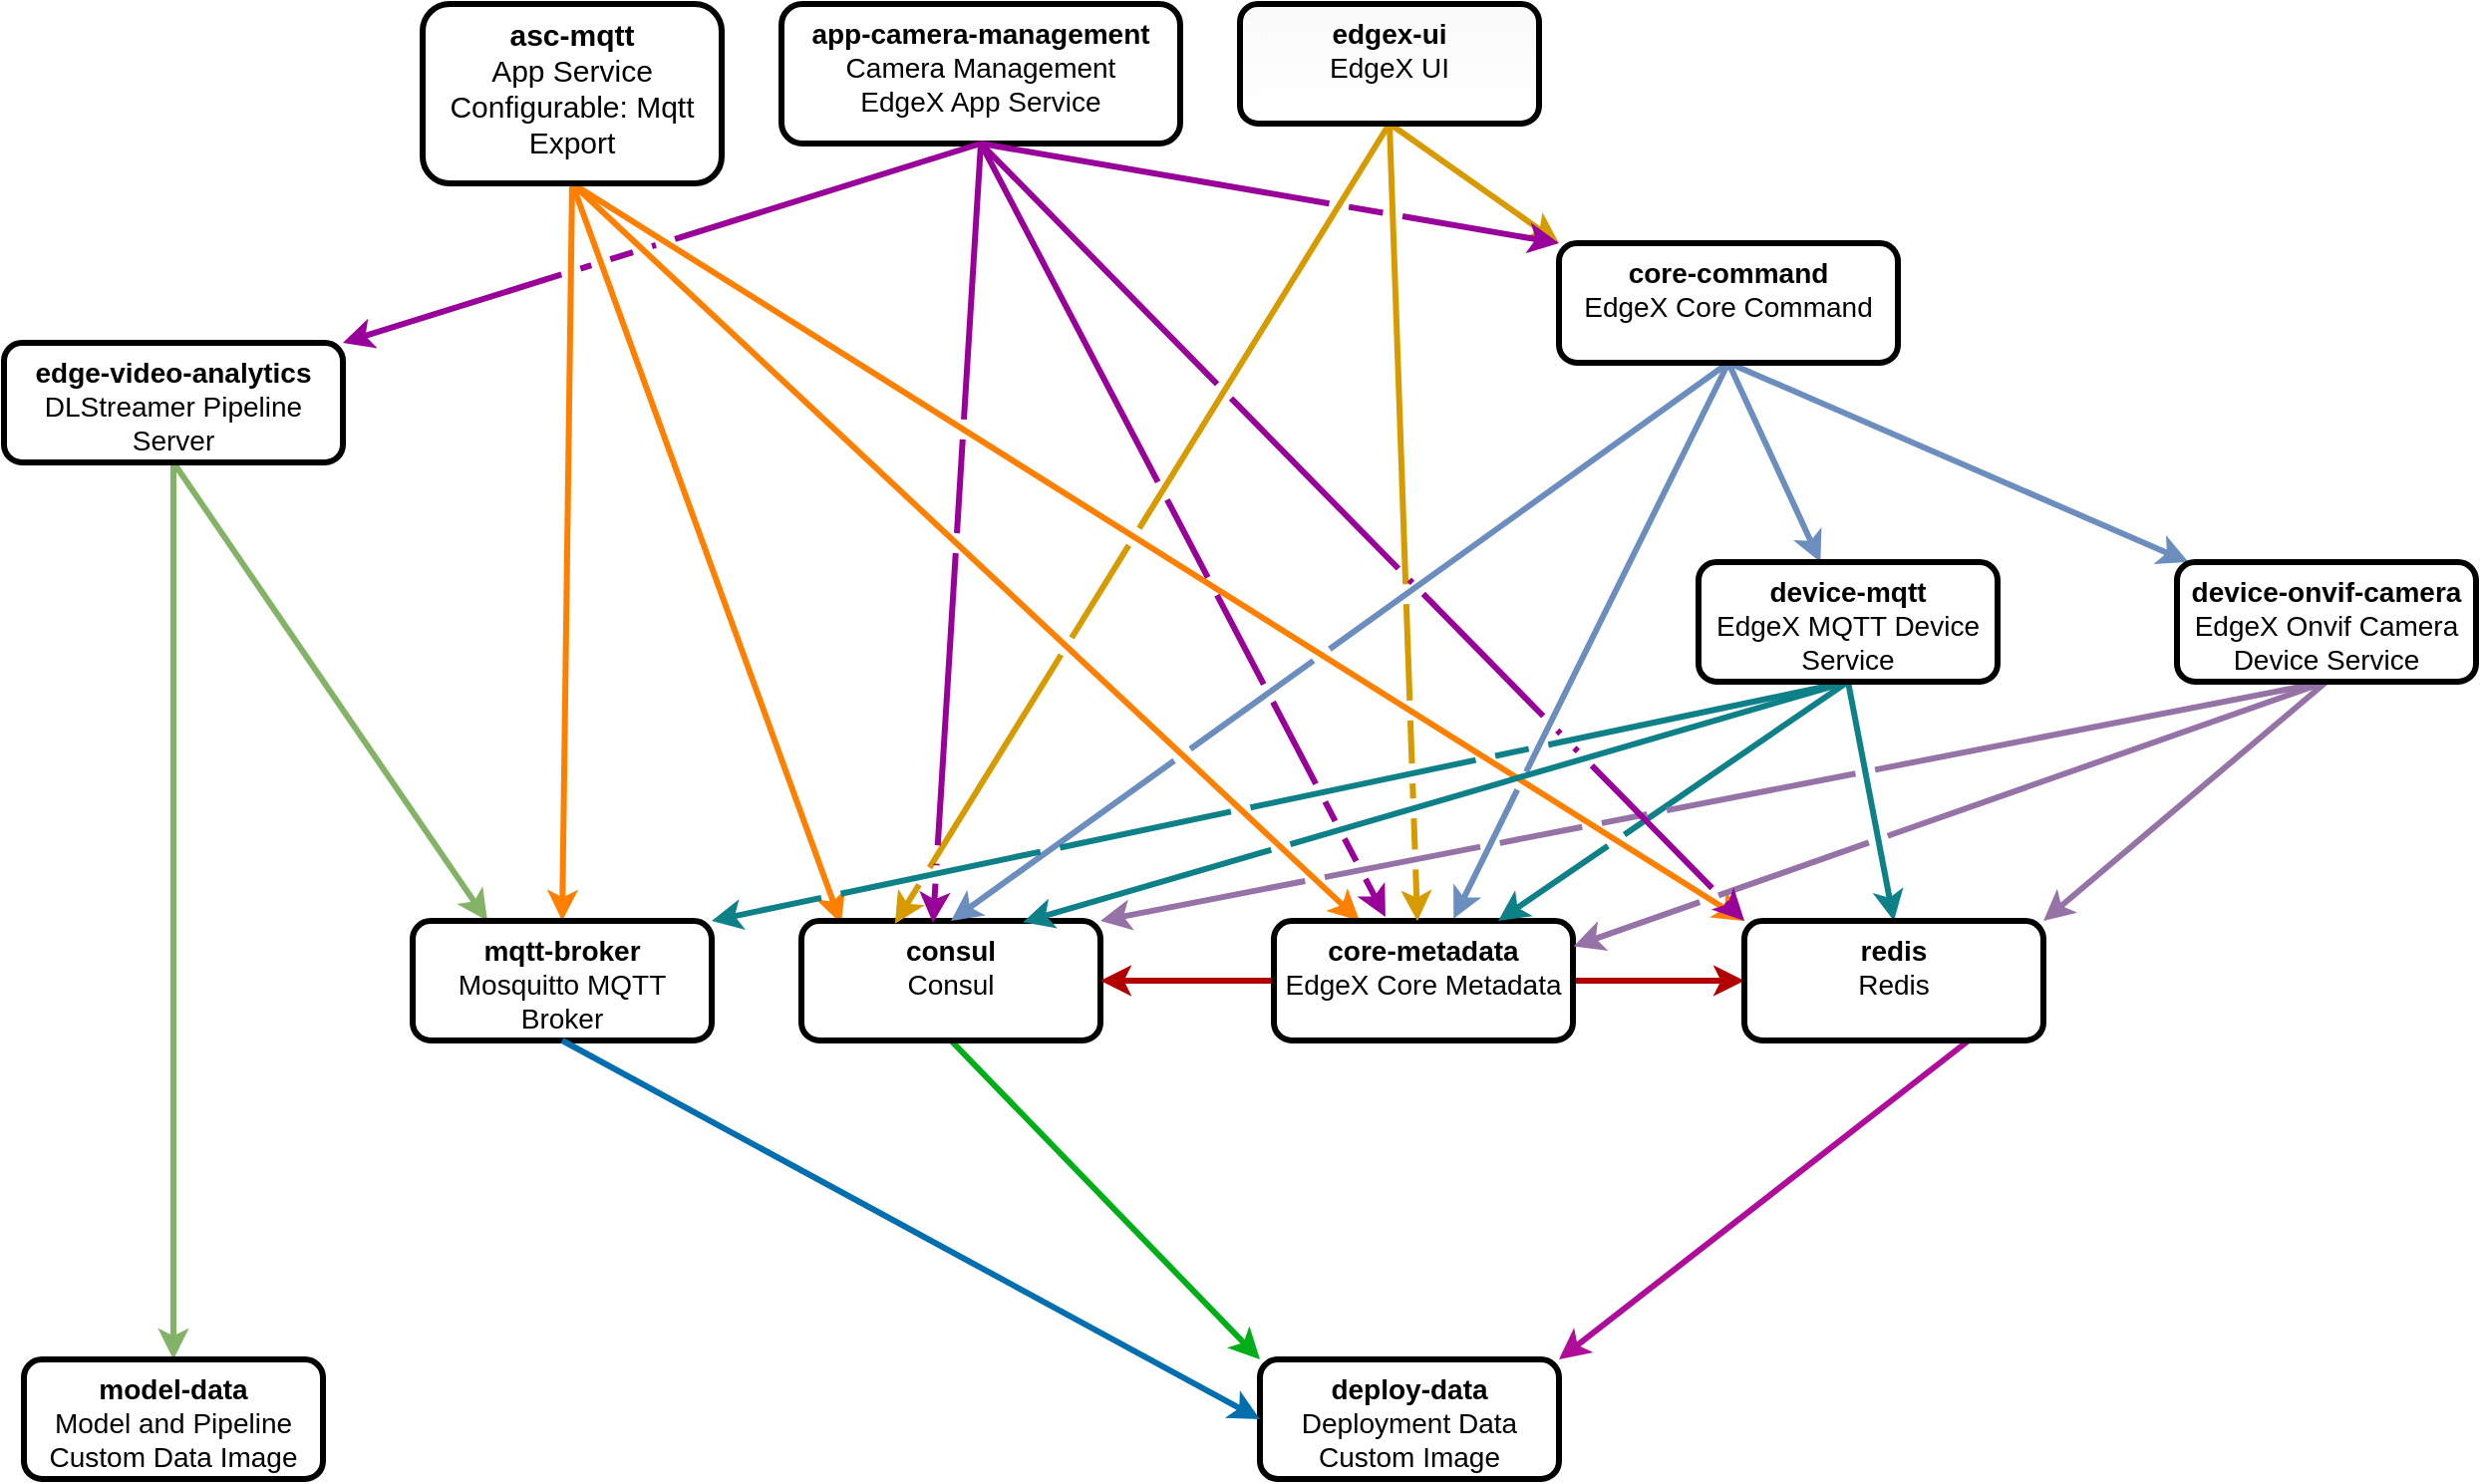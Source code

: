 <mxfile version="17.4.2" type="device"><diagram id="zXMRPiQN8fy4wP5nEs4_" name="Page-1"><mxGraphModel dx="1729" dy="1242" grid="1" gridSize="10" guides="1" tooltips="1" connect="1" arrows="1" fold="1" page="1" pageScale="1" pageWidth="850" pageHeight="1100" background="#FFFFFF" math="0" shadow="0"><root><mxCell id="0"/><mxCell id="1" parent="0"/><mxCell id="PRdjP3hBSlOqa_96X3yV-14" style="orthogonalLoop=1;jettySize=auto;html=1;exitX=0.5;exitY=1;exitDx=0;exitDy=0;entryX=0.133;entryY=0.022;entryDx=0;entryDy=0;fontSize=14;jumpStyle=gap;strokeWidth=3;fillColor=#fff2cc;strokeColor=#FF8000;entryPerimeter=0;" parent="1" source="PRdjP3hBSlOqa_96X3yV-1" target="PRdjP3hBSlOqa_96X3yV-5" edge="1"><mxGeometry relative="1" as="geometry"/></mxCell><mxCell id="PRdjP3hBSlOqa_96X3yV-15" style="orthogonalLoop=1;jettySize=auto;html=1;exitX=0.5;exitY=1;exitDx=0;exitDy=0;entryX=0;entryY=0;entryDx=0;entryDy=0;fontSize=14;jumpStyle=gap;strokeWidth=3;fillColor=#fff2cc;strokeColor=#FF8000;" parent="1" source="PRdjP3hBSlOqa_96X3yV-1" target="PRdjP3hBSlOqa_96X3yV-12" edge="1"><mxGeometry relative="1" as="geometry"/></mxCell><mxCell id="PRdjP3hBSlOqa_96X3yV-16" style="orthogonalLoop=1;jettySize=auto;html=1;exitX=0.5;exitY=1;exitDx=0;exitDy=0;fontSize=14;jumpStyle=gap;strokeWidth=3;fillColor=#fff2cc;strokeColor=#FF8000;" parent="1" source="PRdjP3hBSlOqa_96X3yV-1" target="PRdjP3hBSlOqa_96X3yV-7" edge="1"><mxGeometry relative="1" as="geometry"/></mxCell><mxCell id="PRdjP3hBSlOqa_96X3yV-17" style="orthogonalLoop=1;jettySize=auto;html=1;exitX=0.5;exitY=1;exitDx=0;exitDy=0;fontSize=14;jumpStyle=gap;strokeWidth=3;fillColor=#fff2cc;strokeColor=#FF8000;entryX=0.5;entryY=0;entryDx=0;entryDy=0;" parent="1" source="PRdjP3hBSlOqa_96X3yV-1" target="PRdjP3hBSlOqa_96X3yV-4" edge="1"><mxGeometry relative="1" as="geometry"/></mxCell><mxCell id="PRdjP3hBSlOqa_96X3yV-1" value="&lt;font style=&quot;font-size: 15px&quot;&gt;&lt;b&gt;asc-mqtt&lt;/b&gt;&lt;br&gt;App Service Configurable: Mqtt Export&lt;/font&gt;" style="whiteSpace=wrap;html=1;fontSize=14;verticalAlign=top;strokeWidth=3;rounded=1;" parent="1" vertex="1"><mxGeometry x="230" y="20" width="150" height="90" as="geometry"/></mxCell><mxCell id="PRdjP3hBSlOqa_96X3yV-32" style="jumpStyle=gap;orthogonalLoop=1;jettySize=auto;html=1;exitX=0.5;exitY=1;exitDx=0;exitDy=0;fontSize=14;fillColor=#d5e8d4;strokeColor=#82b366;strokeWidth=3;" parent="1" source="PRdjP3hBSlOqa_96X3yV-2" target="PRdjP3hBSlOqa_96X3yV-3" edge="1"><mxGeometry relative="1" as="geometry"/></mxCell><mxCell id="PRdjP3hBSlOqa_96X3yV-33" style="jumpStyle=gap;orthogonalLoop=1;jettySize=auto;html=1;exitX=0.5;exitY=1;exitDx=0;exitDy=0;fontSize=14;strokeWidth=3;fillColor=#d5e8d4;strokeColor=#82b366;entryX=0.25;entryY=0;entryDx=0;entryDy=0;" parent="1" source="PRdjP3hBSlOqa_96X3yV-2" target="PRdjP3hBSlOqa_96X3yV-4" edge="1"><mxGeometry relative="1" as="geometry"/></mxCell><mxCell id="PRdjP3hBSlOqa_96X3yV-2" value="&lt;span style=&quot;font-size: 14px&quot;&gt;&lt;b&gt;edge-video-analytics&lt;/b&gt;&lt;br&gt;DLStreamer Pipeline Server&lt;br&gt;&lt;/span&gt;" style="whiteSpace=wrap;html=1;fontSize=14;verticalAlign=top;strokeWidth=3;rounded=1;" parent="1" vertex="1"><mxGeometry x="20" y="190" width="170" height="60" as="geometry"/></mxCell><mxCell id="PRdjP3hBSlOqa_96X3yV-3" value="&lt;span style=&quot;font-size: 14px&quot;&gt;&lt;b&gt;model-data&lt;/b&gt;&lt;br&gt;Model and Pipeline Custom Data Image&lt;br&gt;&lt;/span&gt;" style="whiteSpace=wrap;html=1;fontSize=14;verticalAlign=top;strokeWidth=3;rounded=1;" parent="1" vertex="1"><mxGeometry x="30" y="700" width="150" height="60" as="geometry"/></mxCell><mxCell id="PRdjP3hBSlOqa_96X3yV-4" value="mqtt-broker&lt;br style=&quot;font-size: 14px;&quot;&gt;&lt;span style=&quot;font-weight: normal; font-size: 14px;&quot;&gt;Mosquitto MQTT Broker&lt;/span&gt;" style="whiteSpace=wrap;html=1;flipV=1;fontSize=14;verticalAlign=top;fontStyle=1;strokeWidth=3;rounded=1;" parent="1" vertex="1"><mxGeometry x="225" y="480" width="150" height="60" as="geometry"/></mxCell><mxCell id="PRdjP3hBSlOqa_96X3yV-18" style="jumpStyle=gap;orthogonalLoop=1;jettySize=auto;html=1;exitX=0.5;exitY=1;exitDx=0;exitDy=0;entryX=0;entryY=0;entryDx=0;entryDy=0;fontSize=14;strokeWidth=3;fillColor=#1ba1e2;strokeColor=#00AF17;" parent="1" source="PRdjP3hBSlOqa_96X3yV-5" target="PRdjP3hBSlOqa_96X3yV-8" edge="1"><mxGeometry relative="1" as="geometry"/></mxCell><mxCell id="PRdjP3hBSlOqa_96X3yV-5" value="&lt;b style=&quot;font-size: 14px;&quot;&gt;consul&lt;/b&gt;&lt;br style=&quot;font-size: 14px;&quot;&gt;Consul" style="whiteSpace=wrap;html=1;fontSize=14;verticalAlign=top;strokeWidth=3;rounded=1;" parent="1" vertex="1"><mxGeometry x="420" y="480" width="150" height="60" as="geometry"/></mxCell><mxCell id="PRdjP3hBSlOqa_96X3yV-19" style="jumpStyle=gap;orthogonalLoop=1;jettySize=auto;html=1;exitX=0.5;exitY=1;exitDx=0;exitDy=0;entryX=0.5;entryY=0;entryDx=0;entryDy=0;fontSize=14;strokeWidth=3;fillColor=#dae8fc;strokeColor=#6c8ebf;" parent="1" source="PRdjP3hBSlOqa_96X3yV-6" target="PRdjP3hBSlOqa_96X3yV-5" edge="1"><mxGeometry relative="1" as="geometry"/></mxCell><mxCell id="PRdjP3hBSlOqa_96X3yV-20" style="jumpStyle=gap;orthogonalLoop=1;jettySize=auto;html=1;exitX=0.5;exitY=1;exitDx=0;exitDy=0;fontSize=14;entryX=0.601;entryY=-0.019;entryDx=0;entryDy=0;strokeWidth=3;fillColor=#dae8fc;strokeColor=#6c8ebf;entryPerimeter=0;" parent="1" source="PRdjP3hBSlOqa_96X3yV-6" target="PRdjP3hBSlOqa_96X3yV-7" edge="1"><mxGeometry relative="1" as="geometry"/></mxCell><mxCell id="PRdjP3hBSlOqa_96X3yV-21" style="jumpStyle=gap;orthogonalLoop=1;jettySize=auto;html=1;exitX=0.5;exitY=1;exitDx=0;exitDy=0;fontSize=14;strokeWidth=3;fillColor=#dae8fc;strokeColor=#6c8ebf;" parent="1" source="PRdjP3hBSlOqa_96X3yV-6" target="PRdjP3hBSlOqa_96X3yV-9" edge="1"><mxGeometry relative="1" as="geometry"/></mxCell><mxCell id="PRdjP3hBSlOqa_96X3yV-22" style="jumpStyle=gap;orthogonalLoop=1;jettySize=auto;html=1;exitX=0.5;exitY=1;exitDx=0;exitDy=0;fontSize=14;strokeWidth=3;fillColor=#dae8fc;strokeColor=#6c8ebf;" parent="1" source="PRdjP3hBSlOqa_96X3yV-6" target="PRdjP3hBSlOqa_96X3yV-10" edge="1"><mxGeometry relative="1" as="geometry"/></mxCell><mxCell id="PRdjP3hBSlOqa_96X3yV-6" value="&lt;b style=&quot;font-size: 14px;&quot;&gt;core-command&lt;/b&gt;&lt;br style=&quot;font-size: 14px;&quot;&gt;EdgeX Core Command" style="whiteSpace=wrap;html=1;fontSize=14;verticalAlign=top;strokeWidth=3;rounded=1;" parent="1" vertex="1"><mxGeometry x="800" y="140" width="170" height="60" as="geometry"/></mxCell><mxCell id="PRdjP3hBSlOqa_96X3yV-23" style="jumpStyle=gap;orthogonalLoop=1;jettySize=auto;html=1;exitX=0;exitY=0.5;exitDx=0;exitDy=0;entryX=1;entryY=0.5;entryDx=0;entryDy=0;fontSize=14;strokeWidth=3;fillColor=#e51400;strokeColor=#B20000;" parent="1" source="PRdjP3hBSlOqa_96X3yV-7" target="PRdjP3hBSlOqa_96X3yV-5" edge="1"><mxGeometry relative="1" as="geometry"/></mxCell><mxCell id="PRdjP3hBSlOqa_96X3yV-24" style="jumpStyle=gap;orthogonalLoop=1;jettySize=auto;html=1;exitX=1;exitY=0.5;exitDx=0;exitDy=0;fontSize=14;entryX=0;entryY=0.5;entryDx=0;entryDy=0;strokeWidth=3;fillColor=#e51400;strokeColor=#B20000;" parent="1" source="PRdjP3hBSlOqa_96X3yV-7" target="PRdjP3hBSlOqa_96X3yV-12" edge="1"><mxGeometry relative="1" as="geometry"/></mxCell><mxCell id="PRdjP3hBSlOqa_96X3yV-7" value="&lt;b style=&quot;font-size: 14px;&quot;&gt;core-metadata&lt;/b&gt;&lt;br style=&quot;font-size: 14px;&quot;&gt;EdgeX Core Metadata" style="whiteSpace=wrap;html=1;fontSize=14;verticalAlign=top;strokeWidth=3;rounded=1;" parent="1" vertex="1"><mxGeometry x="657" y="480" width="150" height="60" as="geometry"/></mxCell><mxCell id="PRdjP3hBSlOqa_96X3yV-8" value="&lt;span style=&quot;font-size: 14px&quot;&gt;&lt;b&gt;deploy-data&lt;/b&gt;&lt;br&gt;Deployment Data Custom Image&lt;br&gt;&lt;/span&gt;" style="whiteSpace=wrap;html=1;fontSize=14;verticalAlign=top;strokeWidth=3;rounded=1;" parent="1" vertex="1"><mxGeometry x="650" y="700" width="150" height="60" as="geometry"/></mxCell><mxCell id="PRdjP3hBSlOqa_96X3yV-25" style="jumpStyle=gap;orthogonalLoop=1;jettySize=auto;html=1;exitX=0.5;exitY=1;exitDx=0;exitDy=0;fontSize=14;strokeWidth=3;fillColor=#b0e3e6;strokeColor=#0e8088;entryX=1;entryY=0;entryDx=0;entryDy=0;" parent="1" source="PRdjP3hBSlOqa_96X3yV-9" target="PRdjP3hBSlOqa_96X3yV-4" edge="1"><mxGeometry relative="1" as="geometry"><mxPoint x="300" y="480" as="targetPoint"/></mxGeometry></mxCell><mxCell id="PRdjP3hBSlOqa_96X3yV-26" style="jumpStyle=gap;orthogonalLoop=1;jettySize=auto;html=1;exitX=0.5;exitY=1;exitDx=0;exitDy=0;entryX=0.75;entryY=0;entryDx=0;entryDy=0;fontSize=14;strokeWidth=3;fillColor=#b0e3e6;strokeColor=#0e8088;" parent="1" source="PRdjP3hBSlOqa_96X3yV-9" target="PRdjP3hBSlOqa_96X3yV-7" edge="1"><mxGeometry relative="1" as="geometry"/></mxCell><mxCell id="PRdjP3hBSlOqa_96X3yV-27" style="jumpStyle=gap;orthogonalLoop=1;jettySize=auto;html=1;exitX=0.5;exitY=1;exitDx=0;exitDy=0;entryX=0.5;entryY=0;entryDx=0;entryDy=0;fontSize=14;strokeWidth=3;fillColor=#b0e3e6;strokeColor=#0e8088;" parent="1" source="PRdjP3hBSlOqa_96X3yV-9" target="PRdjP3hBSlOqa_96X3yV-12" edge="1"><mxGeometry relative="1" as="geometry"/></mxCell><mxCell id="PRdjP3hBSlOqa_96X3yV-28" style="jumpStyle=gap;orthogonalLoop=1;jettySize=auto;html=1;exitX=0.5;exitY=1;exitDx=0;exitDy=0;entryX=0.741;entryY=0.011;entryDx=0;entryDy=0;fontSize=14;strokeWidth=3;fillColor=#b0e3e6;strokeColor=#0e8088;entryPerimeter=0;" parent="1" source="PRdjP3hBSlOqa_96X3yV-9" target="PRdjP3hBSlOqa_96X3yV-5" edge="1"><mxGeometry relative="1" as="geometry"/></mxCell><mxCell id="PRdjP3hBSlOqa_96X3yV-9" value="&lt;span style=&quot;font-size: 14px&quot;&gt;&lt;b&gt;device-mqtt&lt;/b&gt;&lt;br&gt;EdgeX MQTT Device Service&lt;br&gt;&lt;/span&gt;" style="whiteSpace=wrap;html=1;fontSize=14;verticalAlign=top;strokeWidth=3;rounded=1;" parent="1" vertex="1"><mxGeometry x="870" y="300" width="150" height="60" as="geometry"/></mxCell><mxCell id="PRdjP3hBSlOqa_96X3yV-29" style="jumpStyle=gap;orthogonalLoop=1;jettySize=auto;html=1;exitX=0.5;exitY=1;exitDx=0;exitDy=0;entryX=1;entryY=0;entryDx=0;entryDy=0;fontSize=14;strokeWidth=3;fillColor=#e1d5e7;strokeColor=#9673a6;" parent="1" source="PRdjP3hBSlOqa_96X3yV-10" target="PRdjP3hBSlOqa_96X3yV-12" edge="1"><mxGeometry relative="1" as="geometry"/></mxCell><mxCell id="PRdjP3hBSlOqa_96X3yV-30" style="jumpStyle=gap;orthogonalLoop=1;jettySize=auto;html=1;exitX=0.5;exitY=1;exitDx=0;exitDy=0;fontSize=14;strokeWidth=3;fillColor=#e1d5e7;strokeColor=#9673a6;entryX=1;entryY=0;entryDx=0;entryDy=0;" parent="1" source="PRdjP3hBSlOqa_96X3yV-10" target="PRdjP3hBSlOqa_96X3yV-5" edge="1"><mxGeometry relative="1" as="geometry"><mxPoint x="500" y="480" as="targetPoint"/></mxGeometry></mxCell><mxCell id="PRdjP3hBSlOqa_96X3yV-31" style="jumpStyle=gap;orthogonalLoop=1;jettySize=auto;html=1;exitX=0.5;exitY=1;exitDx=0;exitDy=0;entryX=1.002;entryY=0.213;entryDx=0;entryDy=0;entryPerimeter=0;fontSize=14;strokeWidth=3;fillColor=#e1d5e7;strokeColor=#9673a6;" parent="1" source="PRdjP3hBSlOqa_96X3yV-10" target="PRdjP3hBSlOqa_96X3yV-7" edge="1"><mxGeometry relative="1" as="geometry"/></mxCell><mxCell id="PRdjP3hBSlOqa_96X3yV-10" value="&lt;span style=&quot;font-size: 14px&quot;&gt;&lt;b&gt;device-onvif-camera&lt;/b&gt;&lt;br&gt;EdgeX Onvif Camera Device Service&lt;br&gt;&lt;/span&gt;" style="whiteSpace=wrap;html=1;fontSize=14;verticalAlign=top;strokeWidth=3;rounded=1;" parent="1" vertex="1"><mxGeometry x="1110" y="300" width="150" height="60" as="geometry"/></mxCell><mxCell id="PRdjP3hBSlOqa_96X3yV-34" style="edgeStyle=none;jumpStyle=gap;orthogonalLoop=1;jettySize=auto;html=1;exitX=0.5;exitY=1;exitDx=0;exitDy=0;entryX=0.48;entryY=0.002;entryDx=0;entryDy=0;fontSize=14;strokeWidth=3;fillColor=#ffe6cc;strokeColor=#d79b00;entryPerimeter=0;" parent="1" source="PRdjP3hBSlOqa_96X3yV-11" target="PRdjP3hBSlOqa_96X3yV-7" edge="1"><mxGeometry relative="1" as="geometry"/></mxCell><mxCell id="PRdjP3hBSlOqa_96X3yV-35" style="edgeStyle=none;jumpStyle=gap;orthogonalLoop=1;jettySize=auto;html=1;exitX=0.5;exitY=1;exitDx=0;exitDy=0;fontSize=14;strokeWidth=3;fillColor=#ffe6cc;strokeColor=#d79b00;entryX=0;entryY=0;entryDx=0;entryDy=0;" parent="1" source="PRdjP3hBSlOqa_96X3yV-11" target="PRdjP3hBSlOqa_96X3yV-6" edge="1"><mxGeometry relative="1" as="geometry"/></mxCell><mxCell id="PRdjP3hBSlOqa_96X3yV-36" style="edgeStyle=none;jumpStyle=gap;orthogonalLoop=1;jettySize=auto;html=1;exitX=0.5;exitY=1;exitDx=0;exitDy=0;fontSize=14;strokeWidth=3;fillColor=#ffe6cc;strokeColor=#d79b00;entryX=0.313;entryY=0.022;entryDx=0;entryDy=0;entryPerimeter=0;" parent="1" source="PRdjP3hBSlOqa_96X3yV-11" target="PRdjP3hBSlOqa_96X3yV-5" edge="1"><mxGeometry relative="1" as="geometry"/></mxCell><mxCell id="PRdjP3hBSlOqa_96X3yV-11" value="&lt;span style=&quot;font-size: 14px&quot;&gt;&lt;b&gt;edgex-ui&lt;/b&gt;&lt;br&gt;EdgeX UI&lt;br&gt;&lt;/span&gt;" style="whiteSpace=wrap;html=1;fontSize=14;verticalAlign=top;strokeWidth=3;fillColor=default;gradientColor=#FAFAFA;gradientDirection=north;rounded=1;" parent="1" vertex="1"><mxGeometry x="640" y="20" width="150" height="60" as="geometry"/></mxCell><mxCell id="PRdjP3hBSlOqa_96X3yV-37" style="edgeStyle=none;jumpStyle=gap;orthogonalLoop=1;jettySize=auto;html=1;exitX=0.75;exitY=1;exitDx=0;exitDy=0;entryX=1;entryY=0;entryDx=0;entryDy=0;fontSize=14;strokeWidth=3;fillColor=#ffcccc;strokeColor=#B00C9A;" parent="1" source="PRdjP3hBSlOqa_96X3yV-12" target="PRdjP3hBSlOqa_96X3yV-8" edge="1"><mxGeometry relative="1" as="geometry"/></mxCell><mxCell id="PRdjP3hBSlOqa_96X3yV-12" value="&lt;span style=&quot;font-size: 14px&quot;&gt;&lt;b&gt;redis&lt;/b&gt;&lt;br&gt;Redis&lt;br&gt;&lt;/span&gt;" style="whiteSpace=wrap;html=1;flipV=1;fontSize=14;verticalAlign=top;strokeWidth=3;rounded=1;" parent="1" vertex="1"><mxGeometry x="893" y="480" width="150" height="60" as="geometry"/></mxCell><mxCell id="o27LJe22Ht-AwuwBroz_-1" style="jumpStyle=gap;orthogonalLoop=1;jettySize=auto;html=1;exitX=0.5;exitY=1;exitDx=0;exitDy=0;entryX=0;entryY=0.5;entryDx=0;entryDy=0;fontSize=14;strokeWidth=3;fillColor=#1ba1e2;strokeColor=#006EAF;" parent="1" source="PRdjP3hBSlOqa_96X3yV-4" target="PRdjP3hBSlOqa_96X3yV-8" edge="1"><mxGeometry relative="1" as="geometry"><mxPoint x="505" y="550" as="sourcePoint"/><mxPoint x="661.5" y="712.22" as="targetPoint"/></mxGeometry></mxCell><mxCell id="wgyXI00VXGkMaEHx19Wv-1" value="&lt;span style=&quot;font-size: 14px&quot;&gt;&lt;b&gt;app-camera-management&lt;/b&gt;&lt;br&gt;Camera Management&lt;br&gt;EdgeX App Service&lt;br&gt;&lt;/span&gt;" style="whiteSpace=wrap;html=1;fontSize=14;verticalAlign=top;strokeWidth=3;rounded=1;" vertex="1" parent="1"><mxGeometry x="410" y="20" width="200" height="70" as="geometry"/></mxCell><mxCell id="wgyXI00VXGkMaEHx19Wv-2" style="orthogonalLoop=1;jettySize=auto;html=1;exitX=0.5;exitY=1;exitDx=0;exitDy=0;entryX=0;entryY=0;entryDx=0;entryDy=0;fontSize=14;jumpStyle=gap;strokeWidth=3;fillColor=#fff2cc;strokeColor=#990099;" edge="1" parent="1" source="wgyXI00VXGkMaEHx19Wv-1" target="PRdjP3hBSlOqa_96X3yV-12"><mxGeometry relative="1" as="geometry"><mxPoint x="315" y="120" as="sourcePoint"/><mxPoint x="914.1" y="490.66" as="targetPoint"/></mxGeometry></mxCell><mxCell id="wgyXI00VXGkMaEHx19Wv-4" style="orthogonalLoop=1;jettySize=auto;html=1;exitX=0.5;exitY=1;exitDx=0;exitDy=0;entryX=0;entryY=0;entryDx=0;entryDy=0;fontSize=14;jumpStyle=gap;strokeWidth=3;fillColor=#fff2cc;strokeColor=#990099;" edge="1" parent="1" source="wgyXI00VXGkMaEHx19Wv-1" target="PRdjP3hBSlOqa_96X3yV-6"><mxGeometry relative="1" as="geometry"><mxPoint x="520" y="90" as="sourcePoint"/><mxPoint x="924.1" y="500.66" as="targetPoint"/></mxGeometry></mxCell><mxCell id="wgyXI00VXGkMaEHx19Wv-5" style="orthogonalLoop=1;jettySize=auto;html=1;entryX=0.44;entryY=0.017;entryDx=0;entryDy=0;fontSize=14;jumpStyle=gap;strokeWidth=3;fillColor=#fff2cc;strokeColor=#990099;entryPerimeter=0;" edge="1" parent="1" target="PRdjP3hBSlOqa_96X3yV-5"><mxGeometry relative="1" as="geometry"><mxPoint x="510" y="90" as="sourcePoint"/><mxPoint x="903" y="490" as="targetPoint"/></mxGeometry></mxCell><mxCell id="wgyXI00VXGkMaEHx19Wv-6" style="orthogonalLoop=1;jettySize=auto;html=1;entryX=0.373;entryY=-0.033;entryDx=0;entryDy=0;fontSize=14;jumpStyle=gap;strokeWidth=3;fillColor=#fff2cc;strokeColor=#990099;entryPerimeter=0;" edge="1" parent="1" target="PRdjP3hBSlOqa_96X3yV-7"><mxGeometry relative="1" as="geometry"><mxPoint x="510" y="90" as="sourcePoint"/><mxPoint x="913" y="500" as="targetPoint"/></mxGeometry></mxCell><mxCell id="wgyXI00VXGkMaEHx19Wv-7" style="orthogonalLoop=1;jettySize=auto;html=1;entryX=1;entryY=0;entryDx=0;entryDy=0;fontSize=14;jumpStyle=gap;strokeWidth=3;fillColor=#fff2cc;strokeColor=#990099;" edge="1" parent="1" target="PRdjP3hBSlOqa_96X3yV-2"><mxGeometry relative="1" as="geometry"><mxPoint x="510" y="90" as="sourcePoint"/><mxPoint x="923" y="510" as="targetPoint"/></mxGeometry></mxCell></root></mxGraphModel></diagram></mxfile>